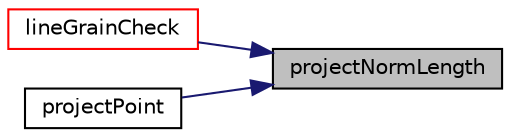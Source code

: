 digraph "projectNormLength"
{
 // LATEX_PDF_SIZE
  edge [fontname="Helvetica",fontsize="10",labelfontname="Helvetica",labelfontsize="10"];
  node [fontname="Helvetica",fontsize="10",shape=record];
  rankdir="RL";
  Node1 [label="projectNormLength",height=0.2,width=0.4,color="black", fillcolor="grey75", style="filled", fontcolor="black",tooltip=" "];
  Node1 -> Node2 [dir="back",color="midnightblue",fontsize="10",style="solid",fontname="Helvetica"];
  Node2 [label="lineGrainCheck",height=0.2,width=0.4,color="red", fillcolor="white", style="filled",URL="$structpFlow_1_1grnTriInteraction_1_1pLine.html#aa5b60e8b9c26b35fd6a2d9ef7127ea32",tooltip=" "];
  Node1 -> Node5 [dir="back",color="midnightblue",fontsize="10",style="solid",fontname="Helvetica"];
  Node5 [label="projectPoint",height=0.2,width=0.4,color="black", fillcolor="white", style="filled",URL="$structpFlow_1_1grnTriInteraction_1_1pLine.html#a03c6784ff46ffab948664762095b0c47",tooltip=" "];
}
